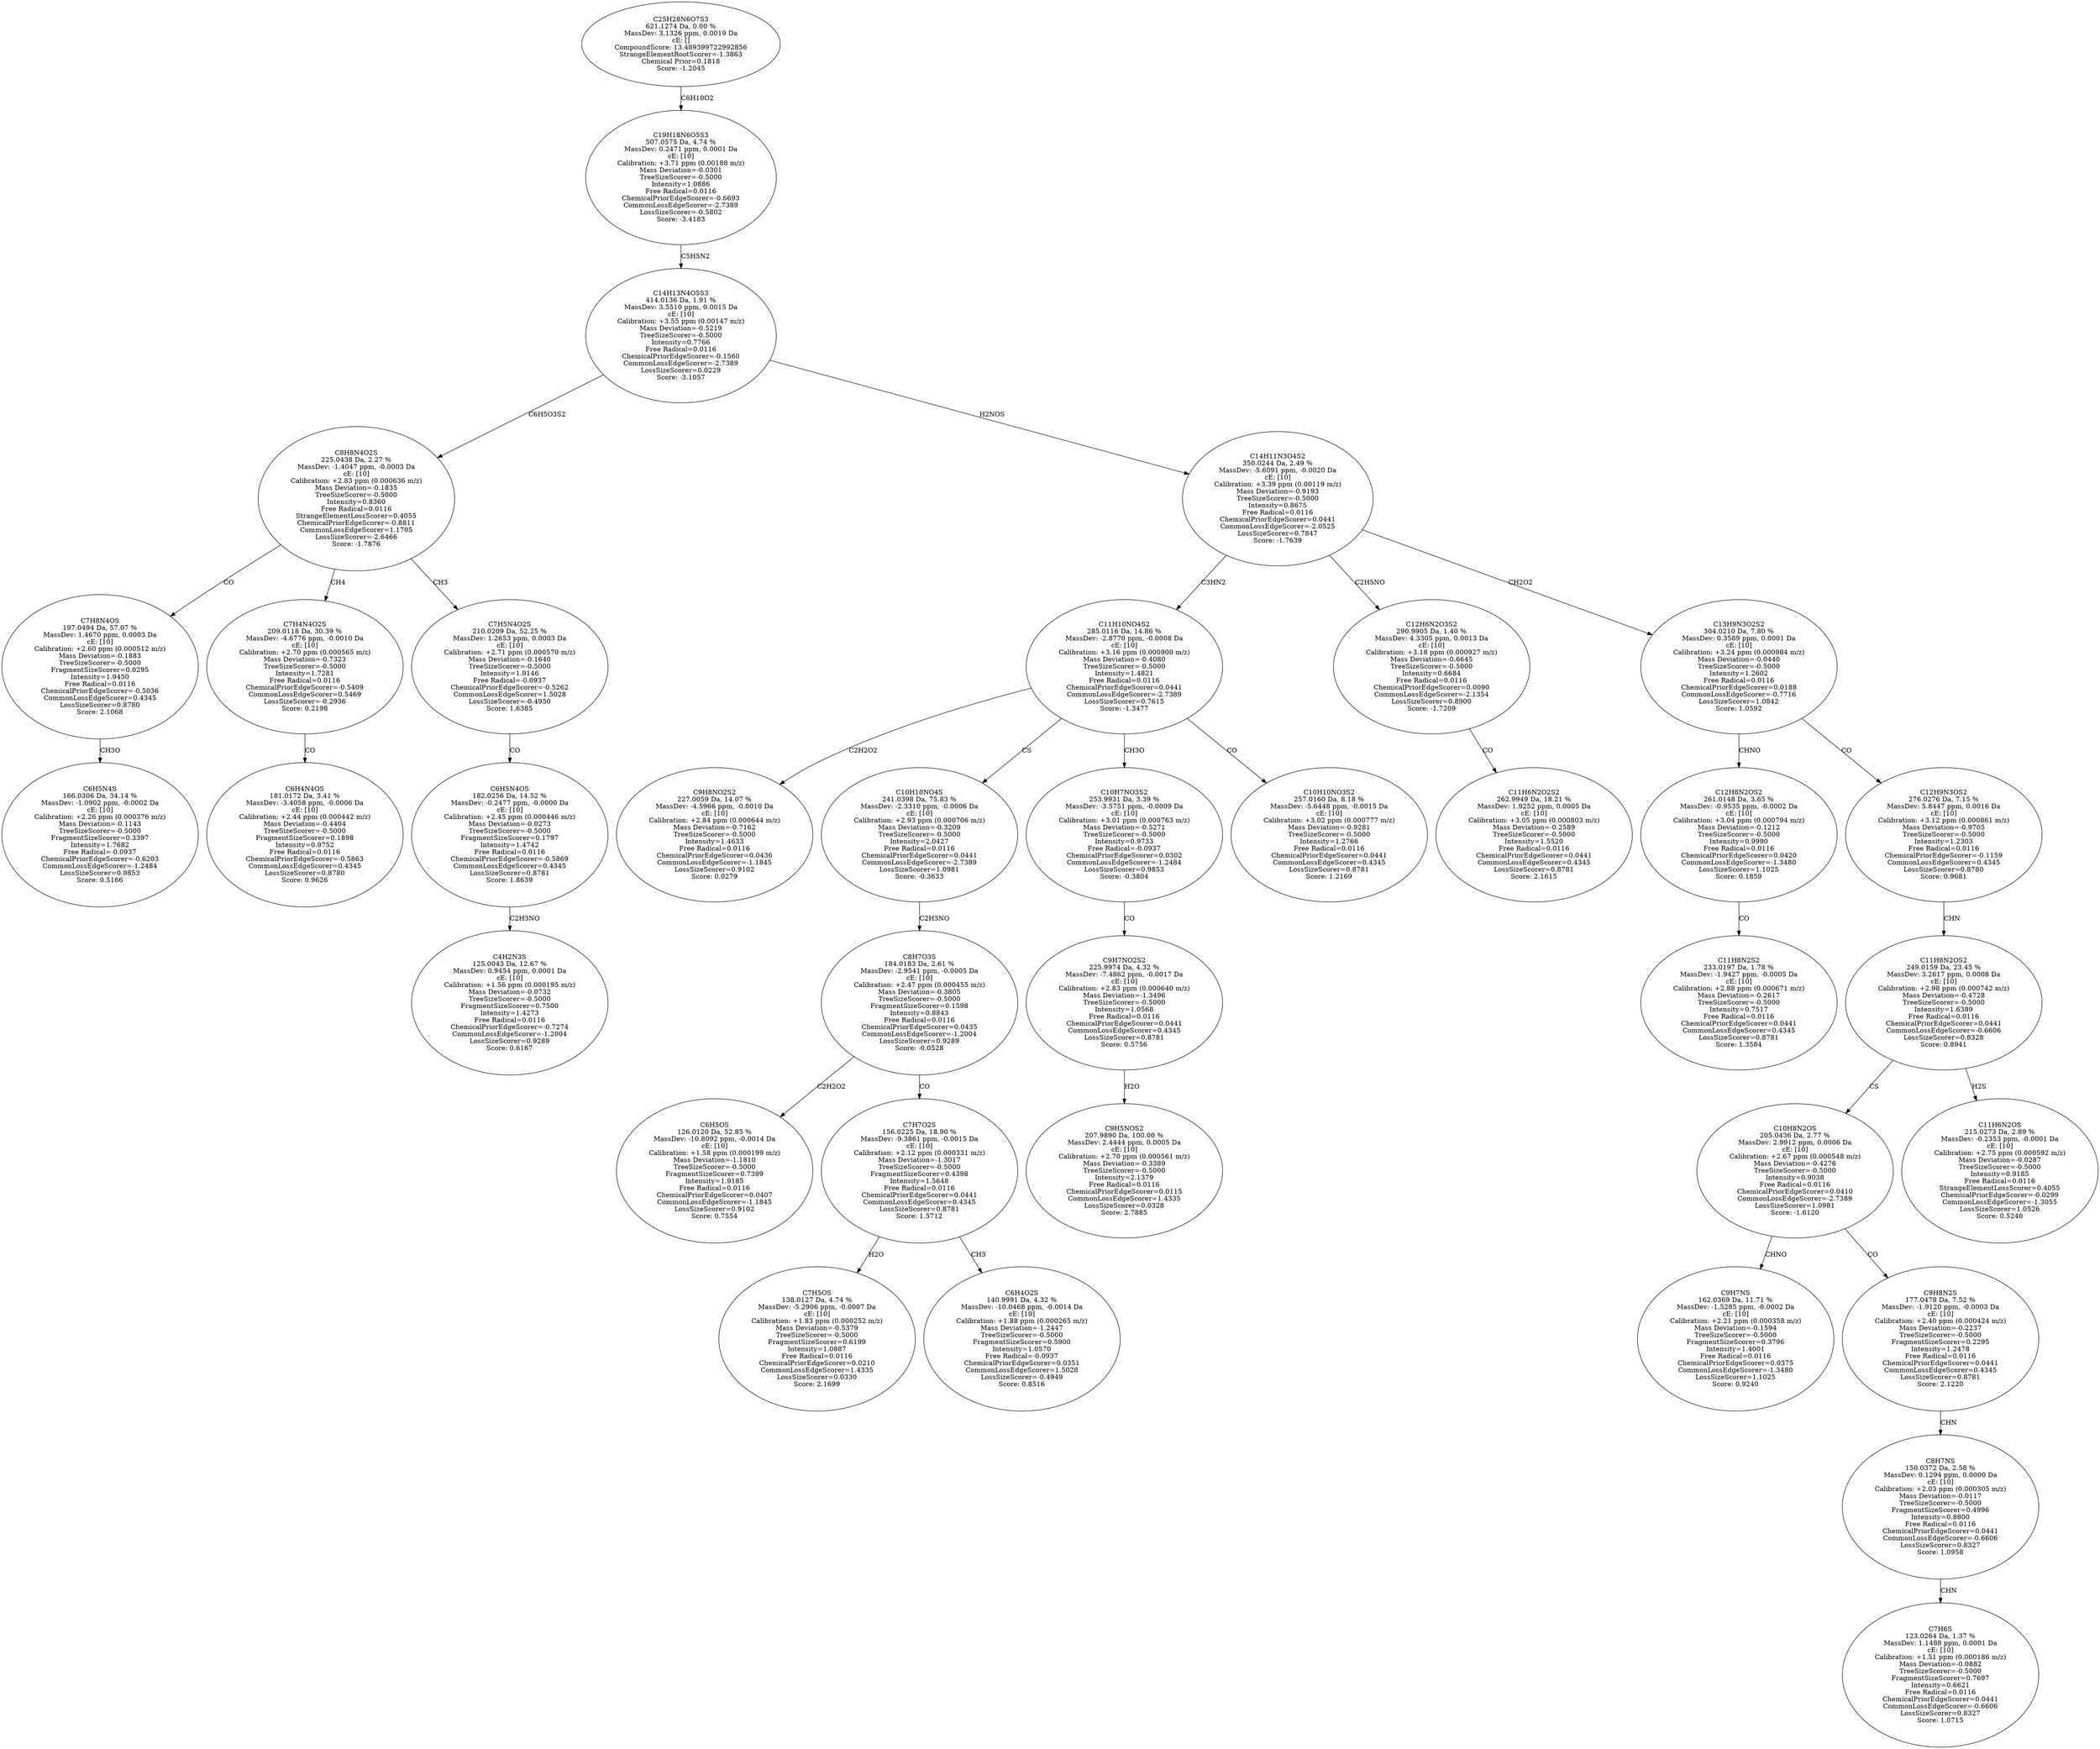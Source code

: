 strict digraph {
v1 [label="C6H5N4S\n166.0306 Da, 34.14 %\nMassDev: -1.0902 ppm, -0.0002 Da\ncE: [10]\nCalibration: +2.26 ppm (0.000376 m/z)\nMass Deviation=-0.1143\nTreeSizeScorer=-0.5000\nFragmentSizeScorer=0.3397\nIntensity=1.7682\nFree Radical=-0.0937\nChemicalPriorEdgeScorer=-0.6203\nCommonLossEdgeScorer=-1.2484\nLossSizeScorer=0.9853\nScore: 0.5166"];
v2 [label="C7H8N4OS\n197.0494 Da, 57.07 %\nMassDev: 1.4670 ppm, 0.0003 Da\ncE: [10]\nCalibration: +2.60 ppm (0.000512 m/z)\nMass Deviation=-0.1883\nTreeSizeScorer=-0.5000\nFragmentSizeScorer=0.0295\nIntensity=1.9450\nFree Radical=0.0116\nChemicalPriorEdgeScorer=-0.5036\nCommonLossEdgeScorer=0.4345\nLossSizeScorer=0.8780\nScore: 2.1068"];
v3 [label="C6H4N4OS\n181.0172 Da, 3.41 %\nMassDev: -3.4058 ppm, -0.0006 Da\ncE: [10]\nCalibration: +2.44 ppm (0.000442 m/z)\nMass Deviation=-0.4404\nTreeSizeScorer=-0.5000\nFragmentSizeScorer=0.1898\nIntensity=0.9752\nFree Radical=0.0116\nChemicalPriorEdgeScorer=-0.5863\nCommonLossEdgeScorer=0.4345\nLossSizeScorer=0.8780\nScore: 0.9626"];
v4 [label="C7H4N4O2S\n209.0118 Da, 30.39 %\nMassDev: -4.6776 ppm, -0.0010 Da\ncE: [10]\nCalibration: +2.70 ppm (0.000565 m/z)\nMass Deviation=-0.7323\nTreeSizeScorer=-0.5000\nIntensity=1.7281\nFree Radical=0.0116\nChemicalPriorEdgeScorer=-0.5409\nCommonLossEdgeScorer=0.5469\nLossSizeScorer=-0.2936\nScore: 0.2198"];
v5 [label="C4H2N3S\n125.0043 Da, 12.67 %\nMassDev: 0.9454 ppm, 0.0001 Da\ncE: [10]\nCalibration: +1.56 ppm (0.000195 m/z)\nMass Deviation=-0.0732\nTreeSizeScorer=-0.5000\nFragmentSizeScorer=0.7500\nIntensity=1.4273\nFree Radical=0.0116\nChemicalPriorEdgeScorer=-0.7274\nCommonLossEdgeScorer=-1.2004\nLossSizeScorer=0.9289\nScore: 0.6167"];
v6 [label="C6H5N4OS\n182.0256 Da, 14.52 %\nMassDev: -0.2477 ppm, -0.0000 Da\ncE: [10]\nCalibration: +2.45 ppm (0.000446 m/z)\nMass Deviation=-0.0273\nTreeSizeScorer=-0.5000\nFragmentSizeScorer=0.1797\nIntensity=1.4742\nFree Radical=0.0116\nChemicalPriorEdgeScorer=-0.5869\nCommonLossEdgeScorer=0.4345\nLossSizeScorer=0.8781\nScore: 1.8639"];
v7 [label="C7H5N4O2S\n210.0209 Da, 52.25 %\nMassDev: 1.2653 ppm, 0.0003 Da\ncE: [10]\nCalibration: +2.71 ppm (0.000570 m/z)\nMass Deviation=-0.1640\nTreeSizeScorer=-0.5000\nIntensity=1.9146\nFree Radical=-0.0937\nChemicalPriorEdgeScorer=-0.5262\nCommonLossEdgeScorer=1.5028\nLossSizeScorer=-0.4950\nScore: 1.6385"];
v8 [label="C8H8N4O2S\n225.0438 Da, 2.27 %\nMassDev: -1.4047 ppm, -0.0003 Da\ncE: [10]\nCalibration: +2.83 ppm (0.000636 m/z)\nMass Deviation=-0.1835\nTreeSizeScorer=-0.5000\nIntensity=0.8360\nFree Radical=0.0116\nStrangeElementLossScorer=0.4055\nChemicalPriorEdgeScorer=-0.8811\nCommonLossEdgeScorer=1.1705\nLossSizeScorer=-2.6466\nScore: -1.7876"];
v9 [label="C9H8NO2S2\n227.0059 Da, 14.07 %\nMassDev: -4.5966 ppm, -0.0010 Da\ncE: [10]\nCalibration: +2.84 ppm (0.000644 m/z)\nMass Deviation=-0.7162\nTreeSizeScorer=-0.5000\nIntensity=1.4633\nFree Radical=0.0116\nChemicalPriorEdgeScorer=0.0436\nCommonLossEdgeScorer=-1.1845\nLossSizeScorer=0.9102\nScore: 0.0279"];
v10 [label="C6H5OS\n126.0120 Da, 52.85 %\nMassDev: -10.8092 ppm, -0.0014 Da\ncE: [10]\nCalibration: +1.58 ppm (0.000199 m/z)\nMass Deviation=-1.1810\nTreeSizeScorer=-0.5000\nFragmentSizeScorer=0.7399\nIntensity=1.9185\nFree Radical=0.0116\nChemicalPriorEdgeScorer=0.0407\nCommonLossEdgeScorer=-1.1845\nLossSizeScorer=0.9102\nScore: 0.7554"];
v11 [label="C7H5OS\n138.0127 Da, 4.74 %\nMassDev: -5.2906 ppm, -0.0007 Da\ncE: [10]\nCalibration: +1.83 ppm (0.000252 m/z)\nMass Deviation=-0.5379\nTreeSizeScorer=-0.5000\nFragmentSizeScorer=0.6199\nIntensity=1.0887\nFree Radical=0.0116\nChemicalPriorEdgeScorer=0.0210\nCommonLossEdgeScorer=1.4335\nLossSizeScorer=0.0330\nScore: 2.1699"];
v12 [label="C6H4O2S\n140.9991 Da, 4.32 %\nMassDev: -10.0468 ppm, -0.0014 Da\ncE: [10]\nCalibration: +1.88 ppm (0.000265 m/z)\nMass Deviation=-1.2447\nTreeSizeScorer=-0.5000\nFragmentSizeScorer=0.5900\nIntensity=1.0570\nFree Radical=-0.0937\nChemicalPriorEdgeScorer=0.0351\nCommonLossEdgeScorer=1.5028\nLossSizeScorer=-0.4949\nScore: 0.8516"];
v13 [label="C7H7O2S\n156.0225 Da, 18.90 %\nMassDev: -9.3861 ppm, -0.0015 Da\ncE: [10]\nCalibration: +2.12 ppm (0.000331 m/z)\nMass Deviation=-1.3017\nTreeSizeScorer=-0.5000\nFragmentSizeScorer=0.4398\nIntensity=1.5648\nFree Radical=0.0116\nChemicalPriorEdgeScorer=0.0441\nCommonLossEdgeScorer=0.4345\nLossSizeScorer=0.8781\nScore: 1.5712"];
v14 [label="C8H7O3S\n184.0183 Da, 2.61 %\nMassDev: -2.9541 ppm, -0.0005 Da\ncE: [10]\nCalibration: +2.47 ppm (0.000455 m/z)\nMass Deviation=-0.3805\nTreeSizeScorer=-0.5000\nFragmentSizeScorer=0.1598\nIntensity=0.8843\nFree Radical=0.0116\nChemicalPriorEdgeScorer=0.0435\nCommonLossEdgeScorer=-1.2004\nLossSizeScorer=0.9289\nScore: -0.0528"];
v15 [label="C10H10NO4S\n241.0398 Da, 75.83 %\nMassDev: -2.3310 ppm, -0.0006 Da\ncE: [10]\nCalibration: +2.93 ppm (0.000706 m/z)\nMass Deviation=-0.3209\nTreeSizeScorer=-0.5000\nIntensity=2.0427\nFree Radical=0.0116\nChemicalPriorEdgeScorer=0.0441\nCommonLossEdgeScorer=-2.7389\nLossSizeScorer=1.0981\nScore: -0.3633"];
v16 [label="C9H5NOS2\n207.9890 Da, 100.00 %\nMassDev: 2.4444 ppm, 0.0005 Da\ncE: [10]\nCalibration: +2.70 ppm (0.000561 m/z)\nMass Deviation=-0.3389\nTreeSizeScorer=-0.5000\nIntensity=2.1379\nFree Radical=0.0116\nChemicalPriorEdgeScorer=0.0115\nCommonLossEdgeScorer=1.4335\nLossSizeScorer=0.0328\nScore: 2.7885"];
v17 [label="C9H7NO2S2\n225.9974 Da, 4.32 %\nMassDev: -7.4862 ppm, -0.0017 Da\ncE: [10]\nCalibration: +2.83 ppm (0.000640 m/z)\nMass Deviation=-1.3496\nTreeSizeScorer=-0.5000\nIntensity=1.0568\nFree Radical=0.0116\nChemicalPriorEdgeScorer=0.0441\nCommonLossEdgeScorer=0.4345\nLossSizeScorer=0.8781\nScore: 0.5756"];
v18 [label="C10H7NO3S2\n253.9931 Da, 3.39 %\nMassDev: -3.5751 ppm, -0.0009 Da\ncE: [10]\nCalibration: +3.01 ppm (0.000763 m/z)\nMass Deviation=-0.5271\nTreeSizeScorer=-0.5000\nIntensity=0.9733\nFree Radical=-0.0937\nChemicalPriorEdgeScorer=0.0302\nCommonLossEdgeScorer=-1.2484\nLossSizeScorer=0.9853\nScore: -0.3804"];
v19 [label="C10H10NO3S2\n257.0160 Da, 8.18 %\nMassDev: -5.6448 ppm, -0.0015 Da\ncE: [10]\nCalibration: +3.02 ppm (0.000777 m/z)\nMass Deviation=-0.9281\nTreeSizeScorer=-0.5000\nIntensity=1.2766\nFree Radical=0.0116\nChemicalPriorEdgeScorer=0.0441\nCommonLossEdgeScorer=0.4345\nLossSizeScorer=0.8781\nScore: 1.2169"];
v20 [label="C11H10NO4S2\n285.0116 Da, 14.86 %\nMassDev: -2.8770 ppm, -0.0008 Da\ncE: [10]\nCalibration: +3.16 ppm (0.000900 m/z)\nMass Deviation=-0.4080\nTreeSizeScorer=-0.5000\nIntensity=1.4821\nFree Radical=0.0116\nChemicalPriorEdgeScorer=0.0441\nCommonLossEdgeScorer=-2.7389\nLossSizeScorer=0.7615\nScore: -1.3477"];
v21 [label="C11H6N2O2S2\n262.9949 Da, 18.21 %\nMassDev: 1.9252 ppm, 0.0005 Da\ncE: [10]\nCalibration: +3.05 ppm (0.000803 m/z)\nMass Deviation=-0.2589\nTreeSizeScorer=-0.5000\nIntensity=1.5520\nFree Radical=0.0116\nChemicalPriorEdgeScorer=0.0441\nCommonLossEdgeScorer=0.4345\nLossSizeScorer=0.8781\nScore: 2.1615"];
v22 [label="C12H6N2O3S2\n290.9905 Da, 1.40 %\nMassDev: 4.3305 ppm, 0.0013 Da\ncE: [10]\nCalibration: +3.18 ppm (0.000927 m/z)\nMass Deviation=-0.6645\nTreeSizeScorer=-0.5000\nIntensity=0.6684\nFree Radical=0.0116\nChemicalPriorEdgeScorer=0.0090\nCommonLossEdgeScorer=-2.1354\nLossSizeScorer=0.8900\nScore: -1.7209"];
v23 [label="C11H8N2S2\n233.0197 Da, 1.78 %\nMassDev: -1.9427 ppm, -0.0005 Da\ncE: [10]\nCalibration: +2.88 ppm (0.000671 m/z)\nMass Deviation=-0.2617\nTreeSizeScorer=-0.5000\nIntensity=0.7517\nFree Radical=0.0116\nChemicalPriorEdgeScorer=0.0441\nCommonLossEdgeScorer=0.4345\nLossSizeScorer=0.8781\nScore: 1.3584"];
v24 [label="C12H8N2OS2\n261.0148 Da, 3.65 %\nMassDev: -0.9535 ppm, -0.0002 Da\ncE: [10]\nCalibration: +3.04 ppm (0.000794 m/z)\nMass Deviation=-0.1212\nTreeSizeScorer=-0.5000\nIntensity=0.9990\nFree Radical=0.0116\nChemicalPriorEdgeScorer=0.0420\nCommonLossEdgeScorer=-1.3480\nLossSizeScorer=1.1025\nScore: 0.1859"];
v25 [label="C9H7NS\n162.0369 Da, 11.71 %\nMassDev: -1.5285 ppm, -0.0002 Da\ncE: [10]\nCalibration: +2.21 ppm (0.000358 m/z)\nMass Deviation=-0.1594\nTreeSizeScorer=-0.5000\nFragmentSizeScorer=0.3796\nIntensity=1.4001\nFree Radical=0.0116\nChemicalPriorEdgeScorer=0.0375\nCommonLossEdgeScorer=-1.3480\nLossSizeScorer=1.1025\nScore: 0.9240"];
v26 [label="C7H6S\n123.0264 Da, 1.37 %\nMassDev: 1.1488 ppm, 0.0001 Da\ncE: [10]\nCalibration: +1.51 ppm (0.000186 m/z)\nMass Deviation=-0.0882\nTreeSizeScorer=-0.5000\nFragmentSizeScorer=0.7697\nIntensity=0.6621\nFree Radical=0.0116\nChemicalPriorEdgeScorer=0.0441\nCommonLossEdgeScorer=-0.6606\nLossSizeScorer=0.8327\nScore: 1.0715"];
v27 [label="C8H7NS\n150.0372 Da, 2.58 %\nMassDev: 0.1294 ppm, 0.0000 Da\ncE: [10]\nCalibration: +2.03 ppm (0.000305 m/z)\nMass Deviation=-0.0117\nTreeSizeScorer=-0.5000\nFragmentSizeScorer=0.4996\nIntensity=0.8800\nFree Radical=0.0116\nChemicalPriorEdgeScorer=0.0441\nCommonLossEdgeScorer=-0.6606\nLossSizeScorer=0.8327\nScore: 1.0958"];
v28 [label="C9H8N2S\n177.0478 Da, 7.52 %\nMassDev: -1.9120 ppm, -0.0003 Da\ncE: [10]\nCalibration: +2.40 ppm (0.000424 m/z)\nMass Deviation=-0.2237\nTreeSizeScorer=-0.5000\nFragmentSizeScorer=0.2295\nIntensity=1.2478\nFree Radical=0.0116\nChemicalPriorEdgeScorer=0.0441\nCommonLossEdgeScorer=0.4345\nLossSizeScorer=0.8781\nScore: 2.1220"];
v29 [label="C10H8N2OS\n205.0436 Da, 2.77 %\nMassDev: 2.9912 ppm, 0.0006 Da\ncE: [10]\nCalibration: +2.67 ppm (0.000548 m/z)\nMass Deviation=-0.4276\nTreeSizeScorer=-0.5000\nIntensity=0.9038\nFree Radical=0.0116\nChemicalPriorEdgeScorer=0.0410\nCommonLossEdgeScorer=-2.7389\nLossSizeScorer=1.0981\nScore: -1.6120"];
v30 [label="C11H6N2OS\n215.0273 Da, 2.89 %\nMassDev: -0.2353 ppm, -0.0001 Da\ncE: [10]\nCalibration: +2.75 ppm (0.000592 m/z)\nMass Deviation=-0.0287\nTreeSizeScorer=-0.5000\nIntensity=0.9185\nFree Radical=0.0116\nStrangeElementLossScorer=0.4055\nChemicalPriorEdgeScorer=-0.0299\nCommonLossEdgeScorer=-1.3055\nLossSizeScorer=1.0526\nScore: 0.5240"];
v31 [label="C11H8N2OS2\n249.0159 Da, 23.45 %\nMassDev: 3.2617 ppm, 0.0008 Da\ncE: [10]\nCalibration: +2.98 ppm (0.000742 m/z)\nMass Deviation=-0.4728\nTreeSizeScorer=-0.5000\nIntensity=1.6389\nFree Radical=0.0116\nChemicalPriorEdgeScorer=0.0441\nCommonLossEdgeScorer=-0.6606\nLossSizeScorer=0.8328\nScore: 0.8941"];
v32 [label="C12H9N3OS2\n276.0276 Da, 7.15 %\nMassDev: 5.8447 ppm, 0.0016 Da\ncE: [10]\nCalibration: +3.12 ppm (0.000861 m/z)\nMass Deviation=-0.9705\nTreeSizeScorer=-0.5000\nIntensity=1.2303\nFree Radical=0.0116\nChemicalPriorEdgeScorer=-0.1159\nCommonLossEdgeScorer=0.4345\nLossSizeScorer=0.8780\nScore: 0.9681"];
v33 [label="C13H9N3O2S2\n304.0210 Da, 7.80 %\nMassDev: 0.3589 ppm, 0.0001 Da\ncE: [10]\nCalibration: +3.24 ppm (0.000984 m/z)\nMass Deviation=-0.0440\nTreeSizeScorer=-0.5000\nIntensity=1.2602\nFree Radical=0.0116\nChemicalPriorEdgeScorer=0.0188\nCommonLossEdgeScorer=-0.7716\nLossSizeScorer=1.0842\nScore: 1.0592"];
v34 [label="C14H11N3O4S2\n350.0244 Da, 2.49 %\nMassDev: -5.6091 ppm, -0.0020 Da\ncE: [10]\nCalibration: +3.39 ppm (0.00119 m/z)\nMass Deviation=-0.9193\nTreeSizeScorer=-0.5000\nIntensity=0.8675\nFree Radical=0.0116\nChemicalPriorEdgeScorer=0.0441\nCommonLossEdgeScorer=-2.0525\nLossSizeScorer=0.7847\nScore: -1.7639"];
v35 [label="C14H13N4O5S3\n414.0136 Da, 1.91 %\nMassDev: 3.5510 ppm, 0.0015 Da\ncE: [10]\nCalibration: +3.55 ppm (0.00147 m/z)\nMass Deviation=-0.5219\nTreeSizeScorer=-0.5000\nIntensity=0.7766\nFree Radical=0.0116\nChemicalPriorEdgeScorer=-0.1560\nCommonLossEdgeScorer=-2.7389\nLossSizeScorer=0.0229\nScore: -3.1057"];
v36 [label="C19H18N6O5S3\n507.0575 Da, 4.74 %\nMassDev: 0.2471 ppm, 0.0001 Da\ncE: [10]\nCalibration: +3.71 ppm (0.00188 m/z)\nMass Deviation=-0.0301\nTreeSizeScorer=-0.5000\nIntensity=1.0886\nFree Radical=0.0116\nChemicalPriorEdgeScorer=-0.6693\nCommonLossEdgeScorer=-2.7389\nLossSizeScorer=-0.5802\nScore: -3.4183"];
v37 [label="C25H28N6O7S3\n621.1274 Da, 0.00 %\nMassDev: 3.1326 ppm, 0.0019 Da\ncE: []\nCompoundScore: 13.489399722992856\nStrangeElementRootScorer=-1.3863\nChemical Prior=0.1818\nScore: -1.2045"];
v2 -> v1 [label="CH3O"];
v8 -> v2 [label="CO"];
v4 -> v3 [label="CO"];
v8 -> v4 [label="CH4"];
v6 -> v5 [label="C2H3NO"];
v7 -> v6 [label="CO"];
v8 -> v7 [label="CH3"];
v35 -> v8 [label="C6H5O3S2"];
v20 -> v9 [label="C2H2O2"];
v14 -> v10 [label="C2H2O2"];
v13 -> v11 [label="H2O"];
v13 -> v12 [label="CH3"];
v14 -> v13 [label="CO"];
v15 -> v14 [label="C2H3NO"];
v20 -> v15 [label="CS"];
v17 -> v16 [label="H2O"];
v18 -> v17 [label="CO"];
v20 -> v18 [label="CH3O"];
v20 -> v19 [label="CO"];
v34 -> v20 [label="C3HN2"];
v22 -> v21 [label="CO"];
v34 -> v22 [label="C2H5NO"];
v24 -> v23 [label="CO"];
v33 -> v24 [label="CHNO"];
v29 -> v25 [label="CHNO"];
v27 -> v26 [label="CHN"];
v28 -> v27 [label="CHN"];
v29 -> v28 [label="CO"];
v31 -> v29 [label="CS"];
v31 -> v30 [label="H2S"];
v32 -> v31 [label="CHN"];
v33 -> v32 [label="CO"];
v34 -> v33 [label="CH2O2"];
v35 -> v34 [label="H2NOS"];
v36 -> v35 [label="C5H5N2"];
v37 -> v36 [label="C6H10O2"];
}